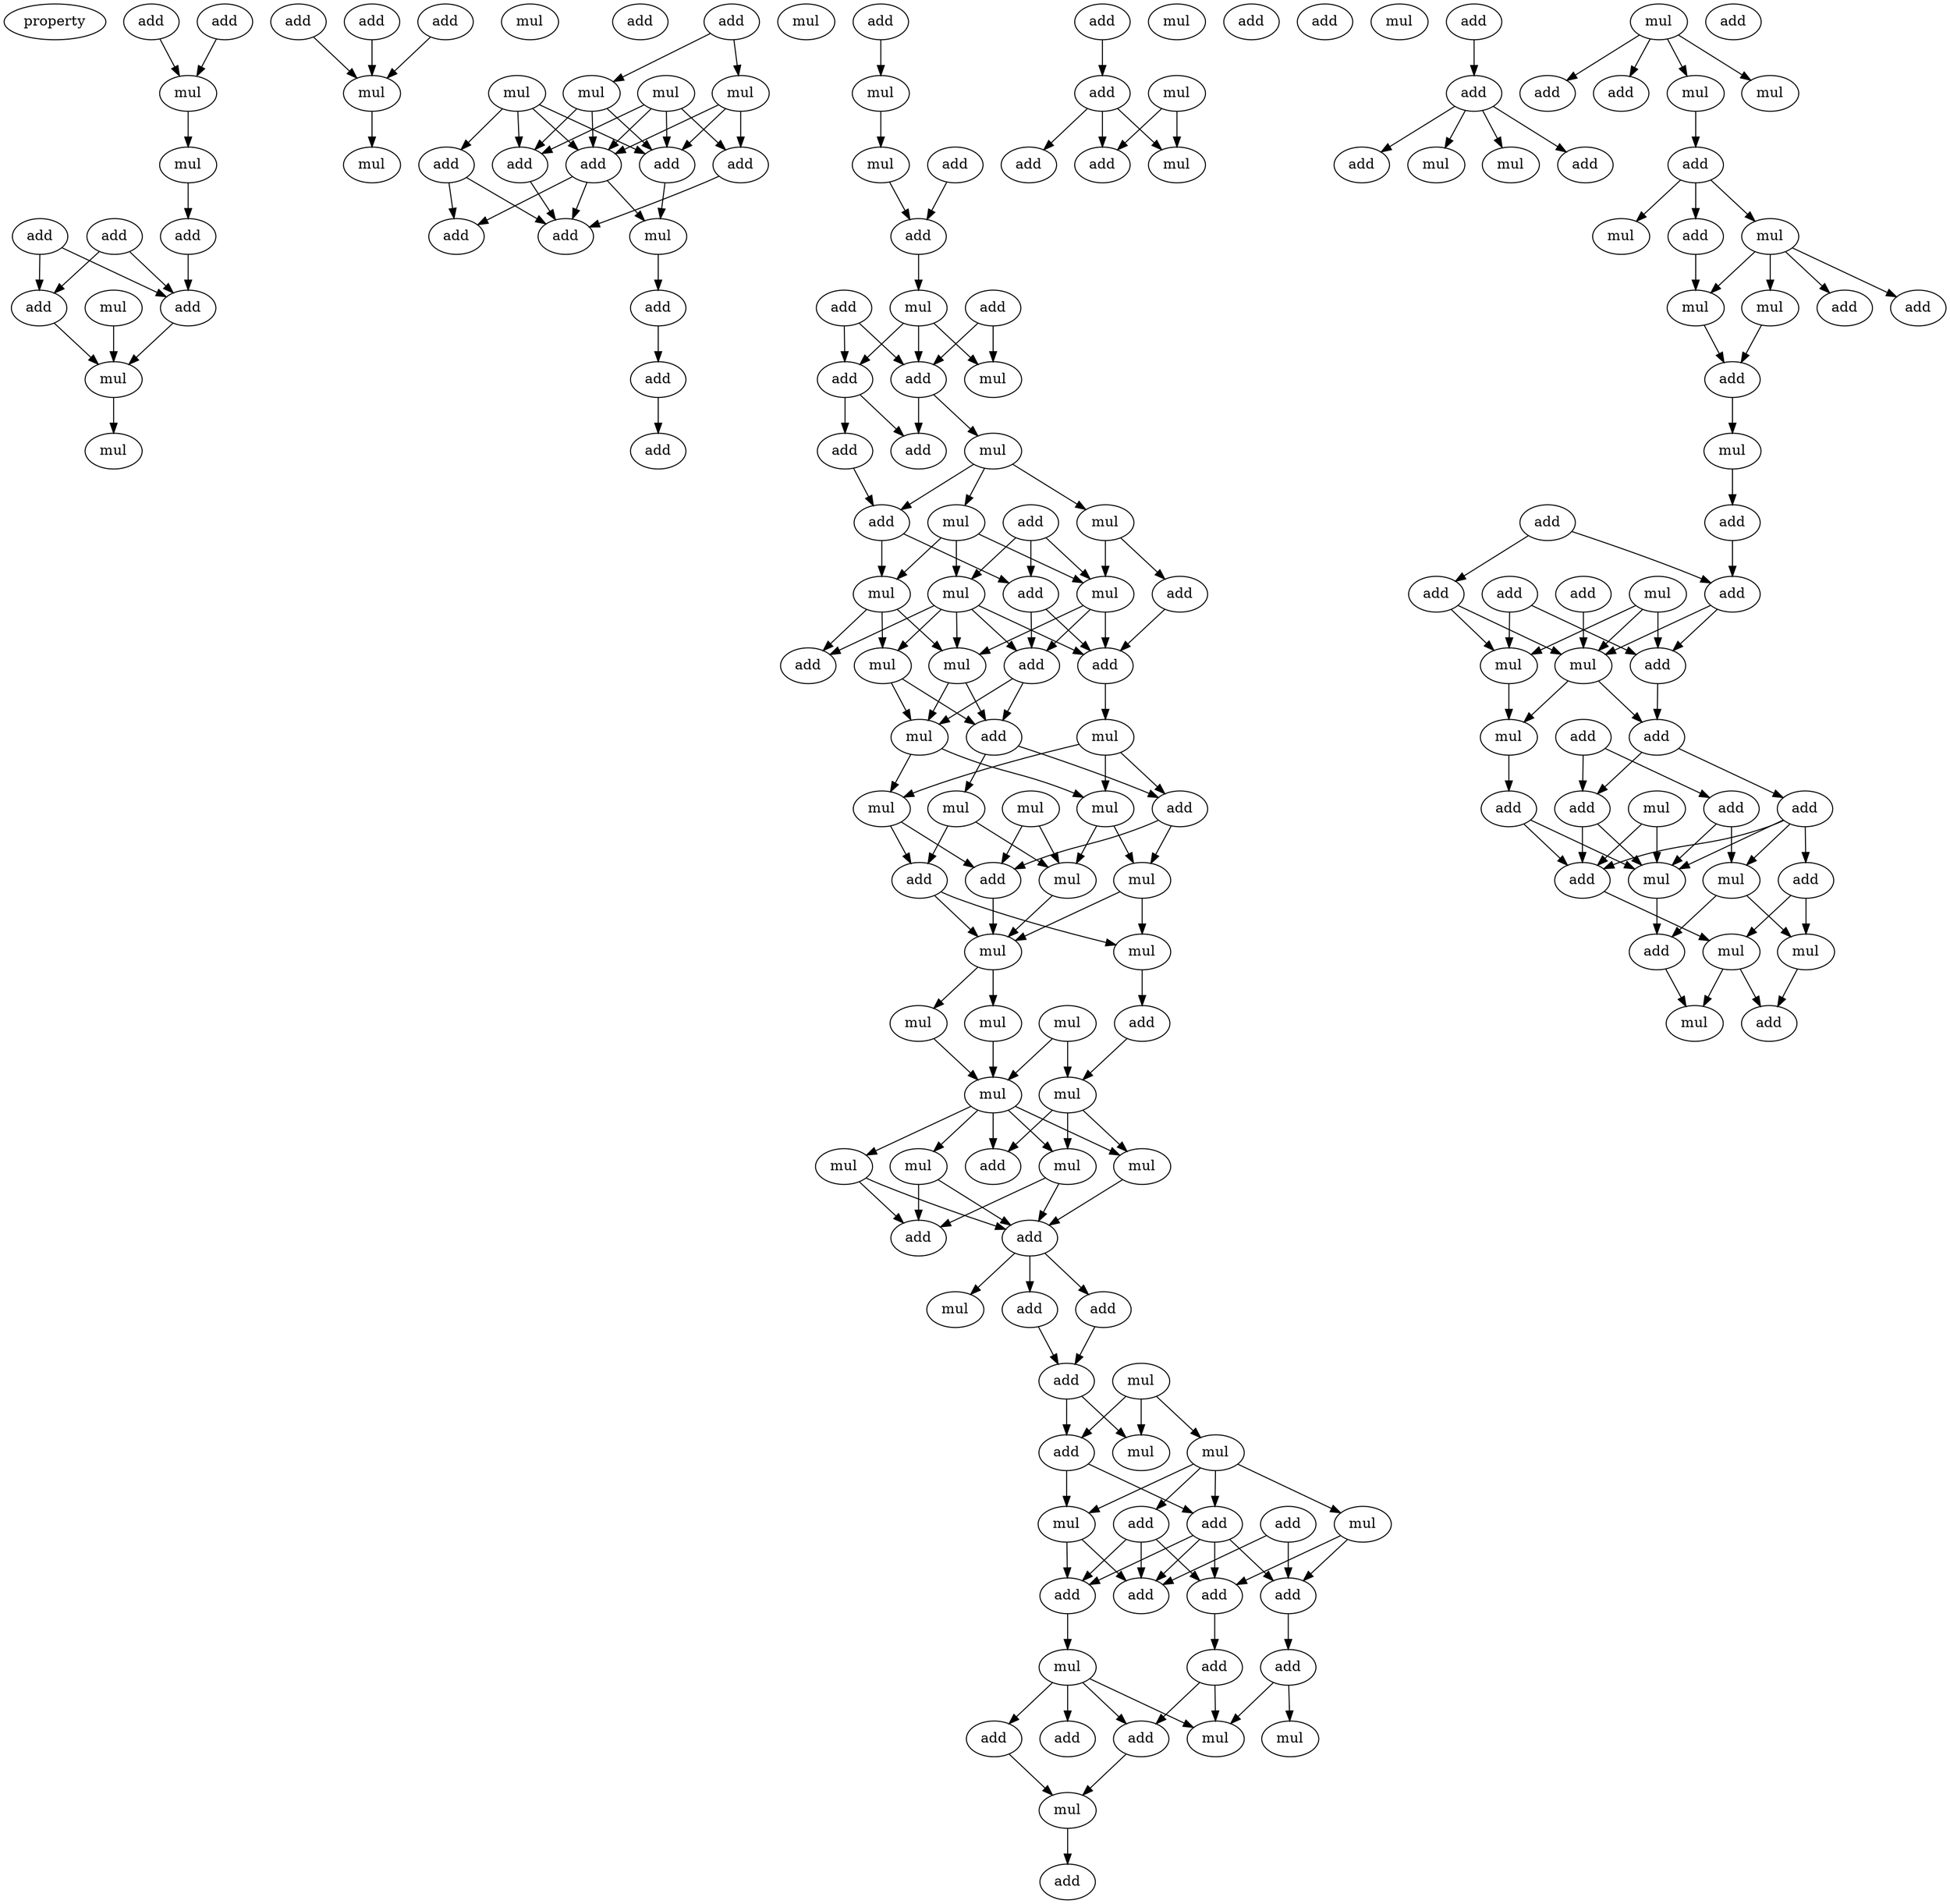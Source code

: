 digraph {
    node [fontcolor=black]
    property [mul=2,lf=1.7]
    0 [ label = add ];
    1 [ label = add ];
    2 [ label = add ];
    3 [ label = add ];
    4 [ label = add ];
    5 [ label = mul ];
    6 [ label = mul ];
    7 [ label = mul ];
    8 [ label = mul ];
    9 [ label = mul ];
    10 [ label = add ];
    11 [ label = add ];
    12 [ label = add ];
    13 [ label = add ];
    14 [ label = mul ];
    15 [ label = add ];
    16 [ label = mul ];
    17 [ label = add ];
    18 [ label = mul ];
    19 [ label = add ];
    20 [ label = mul ];
    21 [ label = mul ];
    22 [ label = mul ];
    23 [ label = mul ];
    24 [ label = add ];
    25 [ label = add ];
    26 [ label = add ];
    27 [ label = add ];
    28 [ label = add ];
    29 [ label = add ];
    30 [ label = mul ];
    31 [ label = add ];
    32 [ label = mul ];
    33 [ label = add ];
    34 [ label = add ];
    35 [ label = add ];
    36 [ label = add ];
    37 [ label = add ];
    38 [ label = mul ];
    39 [ label = mul ];
    40 [ label = add ];
    41 [ label = mul ];
    42 [ label = mul ];
    43 [ label = add ];
    44 [ label = mul ];
    45 [ label = add ];
    46 [ label = add ];
    47 [ label = add ];
    48 [ label = mul ];
    49 [ label = add ];
    50 [ label = add ];
    51 [ label = add ];
    52 [ label = add ];
    53 [ label = mul ];
    54 [ label = mul ];
    55 [ label = add ];
    56 [ label = add ];
    57 [ label = mul ];
    58 [ label = mul ];
    59 [ label = add ];
    60 [ label = add ];
    61 [ label = add ];
    62 [ label = mul ];
    63 [ label = mul ];
    64 [ label = add ];
    65 [ label = mul ];
    66 [ label = add ];
    67 [ label = add ];
    68 [ label = mul ];
    69 [ label = add ];
    70 [ label = add ];
    71 [ label = mul ];
    72 [ label = mul ];
    73 [ label = mul ];
    74 [ label = add ];
    75 [ label = add ];
    76 [ label = mul ];
    77 [ label = mul ];
    78 [ label = mul ];
    79 [ label = mul ];
    80 [ label = add ];
    81 [ label = mul ];
    82 [ label = mul ];
    83 [ label = add ];
    84 [ label = mul ];
    85 [ label = mul ];
    86 [ label = mul ];
    87 [ label = add ];
    88 [ label = mul ];
    89 [ label = add ];
    90 [ label = mul ];
    91 [ label = mul ];
    92 [ label = mul ];
    93 [ label = add ];
    94 [ label = mul ];
    95 [ label = mul ];
    96 [ label = mul ];
    97 [ label = mul ];
    98 [ label = add ];
    99 [ label = add ];
    100 [ label = mul ];
    101 [ label = add ];
    102 [ label = add ];
    103 [ label = add ];
    104 [ label = mul ];
    105 [ label = mul ];
    106 [ label = mul ];
    107 [ label = add ];
    108 [ label = add ];
    109 [ label = mul ];
    110 [ label = mul ];
    111 [ label = add ];
    112 [ label = add ];
    113 [ label = add ];
    114 [ label = add ];
    115 [ label = add ];
    116 [ label = add ];
    117 [ label = mul ];
    118 [ label = add ];
    119 [ label = add ];
    120 [ label = add ];
    121 [ label = mul ];
    122 [ label = add ];
    123 [ label = add ];
    124 [ label = mul ];
    125 [ label = mul ];
    126 [ label = mul ];
    127 [ label = add ];
    128 [ label = add ];
    129 [ label = add ];
    130 [ label = add ];
    131 [ label = mul ];
    132 [ label = mul ];
    133 [ label = add ];
    134 [ label = mul ];
    135 [ label = add ];
    136 [ label = add ];
    137 [ label = add ];
    138 [ label = mul ];
    139 [ label = mul ];
    140 [ label = add ];
    141 [ label = mul ];
    142 [ label = mul ];
    143 [ label = add ];
    144 [ label = add ];
    145 [ label = mul ];
    146 [ label = mul ];
    147 [ label = add ];
    148 [ label = add ];
    149 [ label = mul ];
    150 [ label = add ];
    151 [ label = add ];
    152 [ label = add ];
    153 [ label = add ];
    154 [ label = mul ];
    155 [ label = add ];
    156 [ label = add ];
    157 [ label = add ];
    158 [ label = mul ];
    159 [ label = mul ];
    160 [ label = add ];
    161 [ label = mul ];
    162 [ label = add ];
    163 [ label = add ];
    164 [ label = mul ];
    165 [ label = add ];
    166 [ label = add ];
    167 [ label = add ];
    168 [ label = mul ];
    169 [ label = mul ];
    170 [ label = add ];
    171 [ label = add ];
    172 [ label = add ];
    173 [ label = mul ];
    174 [ label = mul ];
    175 [ label = mul ];
    176 [ label = add ];
    0 -> 5 [ name = 0 ];
    1 -> 6 [ name = 1 ];
    2 -> 6 [ name = 2 ];
    3 -> 5 [ name = 3 ];
    4 -> 6 [ name = 4 ];
    5 -> 8 [ name = 5 ];
    6 -> 7 [ name = 6 ];
    8 -> 12 [ name = 7 ];
    10 -> 13 [ name = 8 ];
    10 -> 15 [ name = 9 ];
    11 -> 13 [ name = 10 ];
    11 -> 15 [ name = 11 ];
    12 -> 15 [ name = 12 ];
    13 -> 16 [ name = 13 ];
    14 -> 16 [ name = 14 ];
    15 -> 16 [ name = 15 ];
    16 -> 18 [ name = 16 ];
    19 -> 21 [ name = 17 ];
    19 -> 22 [ name = 18 ];
    20 -> 24 [ name = 19 ];
    20 -> 25 [ name = 20 ];
    20 -> 26 [ name = 21 ];
    20 -> 27 [ name = 22 ];
    21 -> 24 [ name = 23 ];
    21 -> 25 [ name = 24 ];
    21 -> 26 [ name = 25 ];
    22 -> 24 [ name = 26 ];
    22 -> 25 [ name = 27 ];
    22 -> 28 [ name = 28 ];
    23 -> 24 [ name = 29 ];
    23 -> 25 [ name = 30 ];
    23 -> 26 [ name = 31 ];
    23 -> 28 [ name = 32 ];
    24 -> 30 [ name = 33 ];
    25 -> 29 [ name = 34 ];
    25 -> 30 [ name = 35 ];
    25 -> 31 [ name = 36 ];
    26 -> 31 [ name = 37 ];
    27 -> 29 [ name = 38 ];
    27 -> 31 [ name = 39 ];
    28 -> 31 [ name = 40 ];
    30 -> 33 [ name = 41 ];
    33 -> 34 [ name = 42 ];
    34 -> 35 [ name = 43 ];
    36 -> 39 [ name = 44 ];
    37 -> 40 [ name = 45 ];
    39 -> 42 [ name = 46 ];
    40 -> 43 [ name = 47 ];
    40 -> 44 [ name = 48 ];
    40 -> 46 [ name = 49 ];
    41 -> 44 [ name = 50 ];
    41 -> 46 [ name = 51 ];
    42 -> 47 [ name = 52 ];
    45 -> 47 [ name = 53 ];
    47 -> 48 [ name = 54 ];
    48 -> 51 [ name = 55 ];
    48 -> 52 [ name = 56 ];
    48 -> 53 [ name = 57 ];
    49 -> 51 [ name = 58 ];
    49 -> 53 [ name = 59 ];
    50 -> 51 [ name = 60 ];
    50 -> 52 [ name = 61 ];
    51 -> 54 [ name = 62 ];
    51 -> 56 [ name = 63 ];
    52 -> 55 [ name = 64 ];
    52 -> 56 [ name = 65 ];
    54 -> 57 [ name = 66 ];
    54 -> 58 [ name = 67 ];
    54 -> 61 [ name = 68 ];
    55 -> 61 [ name = 69 ];
    57 -> 62 [ name = 70 ];
    57 -> 64 [ name = 71 ];
    58 -> 62 [ name = 72 ];
    58 -> 63 [ name = 73 ];
    58 -> 65 [ name = 74 ];
    59 -> 62 [ name = 75 ];
    59 -> 63 [ name = 76 ];
    59 -> 66 [ name = 77 ];
    61 -> 65 [ name = 78 ];
    61 -> 66 [ name = 79 ];
    62 -> 67 [ name = 80 ];
    62 -> 68 [ name = 81 ];
    62 -> 70 [ name = 82 ];
    63 -> 67 [ name = 83 ];
    63 -> 68 [ name = 84 ];
    63 -> 69 [ name = 85 ];
    63 -> 70 [ name = 86 ];
    63 -> 71 [ name = 87 ];
    64 -> 70 [ name = 88 ];
    65 -> 68 [ name = 89 ];
    65 -> 69 [ name = 90 ];
    65 -> 71 [ name = 91 ];
    66 -> 67 [ name = 92 ];
    66 -> 70 [ name = 93 ];
    67 -> 73 [ name = 94 ];
    67 -> 74 [ name = 95 ];
    68 -> 73 [ name = 96 ];
    68 -> 74 [ name = 97 ];
    70 -> 72 [ name = 98 ];
    71 -> 73 [ name = 99 ];
    71 -> 74 [ name = 100 ];
    72 -> 75 [ name = 101 ];
    72 -> 76 [ name = 102 ];
    72 -> 77 [ name = 103 ];
    73 -> 76 [ name = 104 ];
    73 -> 77 [ name = 105 ];
    74 -> 75 [ name = 106 ];
    74 -> 78 [ name = 107 ];
    75 -> 80 [ name = 108 ];
    75 -> 81 [ name = 109 ];
    76 -> 80 [ name = 110 ];
    76 -> 83 [ name = 111 ];
    77 -> 81 [ name = 112 ];
    77 -> 82 [ name = 113 ];
    78 -> 82 [ name = 114 ];
    78 -> 83 [ name = 115 ];
    79 -> 80 [ name = 116 ];
    79 -> 82 [ name = 117 ];
    80 -> 85 [ name = 118 ];
    81 -> 84 [ name = 119 ];
    81 -> 85 [ name = 120 ];
    82 -> 85 [ name = 121 ];
    83 -> 84 [ name = 122 ];
    83 -> 85 [ name = 123 ];
    84 -> 89 [ name = 124 ];
    85 -> 86 [ name = 125 ];
    85 -> 88 [ name = 126 ];
    86 -> 91 [ name = 127 ];
    88 -> 91 [ name = 128 ];
    89 -> 92 [ name = 129 ];
    90 -> 91 [ name = 130 ];
    90 -> 92 [ name = 131 ];
    91 -> 93 [ name = 132 ];
    91 -> 94 [ name = 133 ];
    91 -> 95 [ name = 134 ];
    91 -> 96 [ name = 135 ];
    91 -> 97 [ name = 136 ];
    92 -> 93 [ name = 137 ];
    92 -> 94 [ name = 138 ];
    92 -> 96 [ name = 139 ];
    94 -> 98 [ name = 140 ];
    95 -> 98 [ name = 141 ];
    95 -> 99 [ name = 142 ];
    96 -> 98 [ name = 143 ];
    96 -> 99 [ name = 144 ];
    97 -> 98 [ name = 145 ];
    97 -> 99 [ name = 146 ];
    98 -> 100 [ name = 147 ];
    98 -> 101 [ name = 148 ];
    98 -> 102 [ name = 149 ];
    101 -> 103 [ name = 150 ];
    102 -> 103 [ name = 151 ];
    103 -> 106 [ name = 152 ];
    103 -> 107 [ name = 153 ];
    104 -> 105 [ name = 154 ];
    104 -> 106 [ name = 155 ];
    104 -> 107 [ name = 156 ];
    105 -> 108 [ name = 157 ];
    105 -> 109 [ name = 158 ];
    105 -> 110 [ name = 159 ];
    105 -> 112 [ name = 160 ];
    107 -> 108 [ name = 161 ];
    107 -> 109 [ name = 162 ];
    108 -> 113 [ name = 163 ];
    108 -> 114 [ name = 164 ];
    108 -> 115 [ name = 165 ];
    108 -> 116 [ name = 166 ];
    109 -> 113 [ name = 167 ];
    109 -> 116 [ name = 168 ];
    110 -> 114 [ name = 169 ];
    110 -> 115 [ name = 170 ];
    111 -> 115 [ name = 171 ];
    111 -> 116 [ name = 172 ];
    112 -> 113 [ name = 173 ];
    112 -> 114 [ name = 174 ];
    112 -> 116 [ name = 175 ];
    113 -> 117 [ name = 176 ];
    114 -> 118 [ name = 177 ];
    115 -> 119 [ name = 178 ];
    117 -> 120 [ name = 179 ];
    117 -> 121 [ name = 180 ];
    117 -> 122 [ name = 181 ];
    117 -> 123 [ name = 182 ];
    118 -> 121 [ name = 183 ];
    118 -> 122 [ name = 184 ];
    119 -> 121 [ name = 185 ];
    119 -> 124 [ name = 186 ];
    120 -> 125 [ name = 187 ];
    122 -> 125 [ name = 188 ];
    125 -> 128 [ name = 189 ];
    127 -> 129 [ name = 190 ];
    129 -> 130 [ name = 191 ];
    129 -> 131 [ name = 192 ];
    129 -> 132 [ name = 193 ];
    129 -> 133 [ name = 194 ];
    134 -> 135 [ name = 195 ];
    134 -> 137 [ name = 196 ];
    134 -> 138 [ name = 197 ];
    134 -> 139 [ name = 198 ];
    138 -> 140 [ name = 199 ];
    140 -> 141 [ name = 200 ];
    140 -> 142 [ name = 201 ];
    140 -> 143 [ name = 202 ];
    142 -> 144 [ name = 203 ];
    142 -> 145 [ name = 204 ];
    142 -> 146 [ name = 205 ];
    142 -> 147 [ name = 206 ];
    143 -> 145 [ name = 207 ];
    145 -> 148 [ name = 208 ];
    146 -> 148 [ name = 209 ];
    148 -> 149 [ name = 210 ];
    149 -> 150 [ name = 211 ];
    150 -> 156 [ name = 212 ];
    151 -> 155 [ name = 213 ];
    151 -> 156 [ name = 214 ];
    152 -> 159 [ name = 215 ];
    153 -> 157 [ name = 216 ];
    153 -> 158 [ name = 217 ];
    154 -> 157 [ name = 218 ];
    154 -> 158 [ name = 219 ];
    154 -> 159 [ name = 220 ];
    155 -> 158 [ name = 221 ];
    155 -> 159 [ name = 222 ];
    156 -> 157 [ name = 223 ];
    156 -> 159 [ name = 224 ];
    157 -> 162 [ name = 225 ];
    158 -> 161 [ name = 226 ];
    159 -> 161 [ name = 227 ];
    159 -> 162 [ name = 228 ];
    160 -> 165 [ name = 229 ];
    160 -> 166 [ name = 230 ];
    161 -> 163 [ name = 231 ];
    162 -> 166 [ name = 232 ];
    162 -> 167 [ name = 233 ];
    163 -> 168 [ name = 234 ];
    163 -> 170 [ name = 235 ];
    164 -> 168 [ name = 236 ];
    164 -> 170 [ name = 237 ];
    165 -> 168 [ name = 238 ];
    165 -> 169 [ name = 239 ];
    166 -> 168 [ name = 240 ];
    166 -> 170 [ name = 241 ];
    167 -> 168 [ name = 242 ];
    167 -> 169 [ name = 243 ];
    167 -> 170 [ name = 244 ];
    167 -> 171 [ name = 245 ];
    168 -> 172 [ name = 246 ];
    169 -> 172 [ name = 247 ];
    169 -> 173 [ name = 248 ];
    170 -> 174 [ name = 249 ];
    171 -> 173 [ name = 250 ];
    171 -> 174 [ name = 251 ];
    172 -> 175 [ name = 252 ];
    173 -> 176 [ name = 253 ];
    174 -> 175 [ name = 254 ];
    174 -> 176 [ name = 255 ];
}
